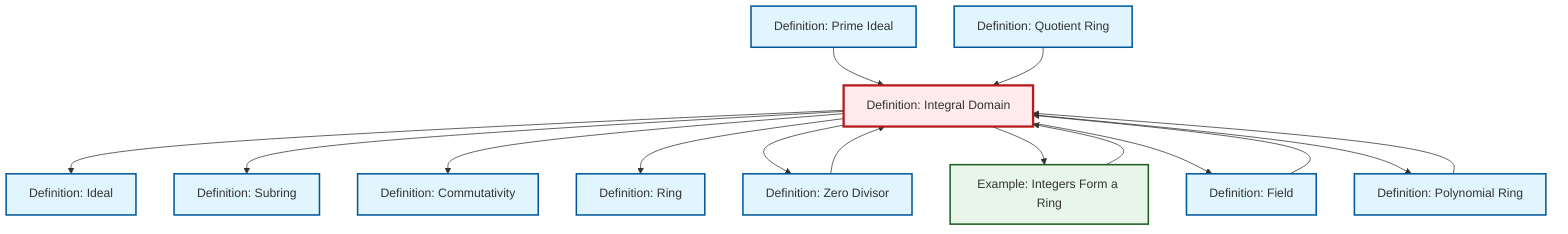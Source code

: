 graph TD
    classDef definition fill:#e1f5fe,stroke:#01579b,stroke-width:2px
    classDef theorem fill:#f3e5f5,stroke:#4a148c,stroke-width:2px
    classDef axiom fill:#fff3e0,stroke:#e65100,stroke-width:2px
    classDef example fill:#e8f5e9,stroke:#1b5e20,stroke-width:2px
    classDef current fill:#ffebee,stroke:#b71c1c,stroke-width:3px
    def-integral-domain["Definition: Integral Domain"]:::definition
    def-zero-divisor["Definition: Zero Divisor"]:::definition
    def-quotient-ring["Definition: Quotient Ring"]:::definition
    def-ideal["Definition: Ideal"]:::definition
    def-ring["Definition: Ring"]:::definition
    def-subring["Definition: Subring"]:::definition
    def-polynomial-ring["Definition: Polynomial Ring"]:::definition
    def-commutativity["Definition: Commutativity"]:::definition
    def-prime-ideal["Definition: Prime Ideal"]:::definition
    def-field["Definition: Field"]:::definition
    ex-integers-ring["Example: Integers Form a Ring"]:::example
    def-integral-domain --> def-ideal
    def-integral-domain --> def-subring
    def-polynomial-ring --> def-integral-domain
    def-prime-ideal --> def-integral-domain
    def-quotient-ring --> def-integral-domain
    def-field --> def-integral-domain
    def-integral-domain --> def-commutativity
    def-zero-divisor --> def-integral-domain
    def-integral-domain --> def-ring
    def-integral-domain --> def-zero-divisor
    def-integral-domain --> ex-integers-ring
    ex-integers-ring --> def-integral-domain
    def-integral-domain --> def-field
    def-integral-domain --> def-polynomial-ring
    class def-integral-domain current